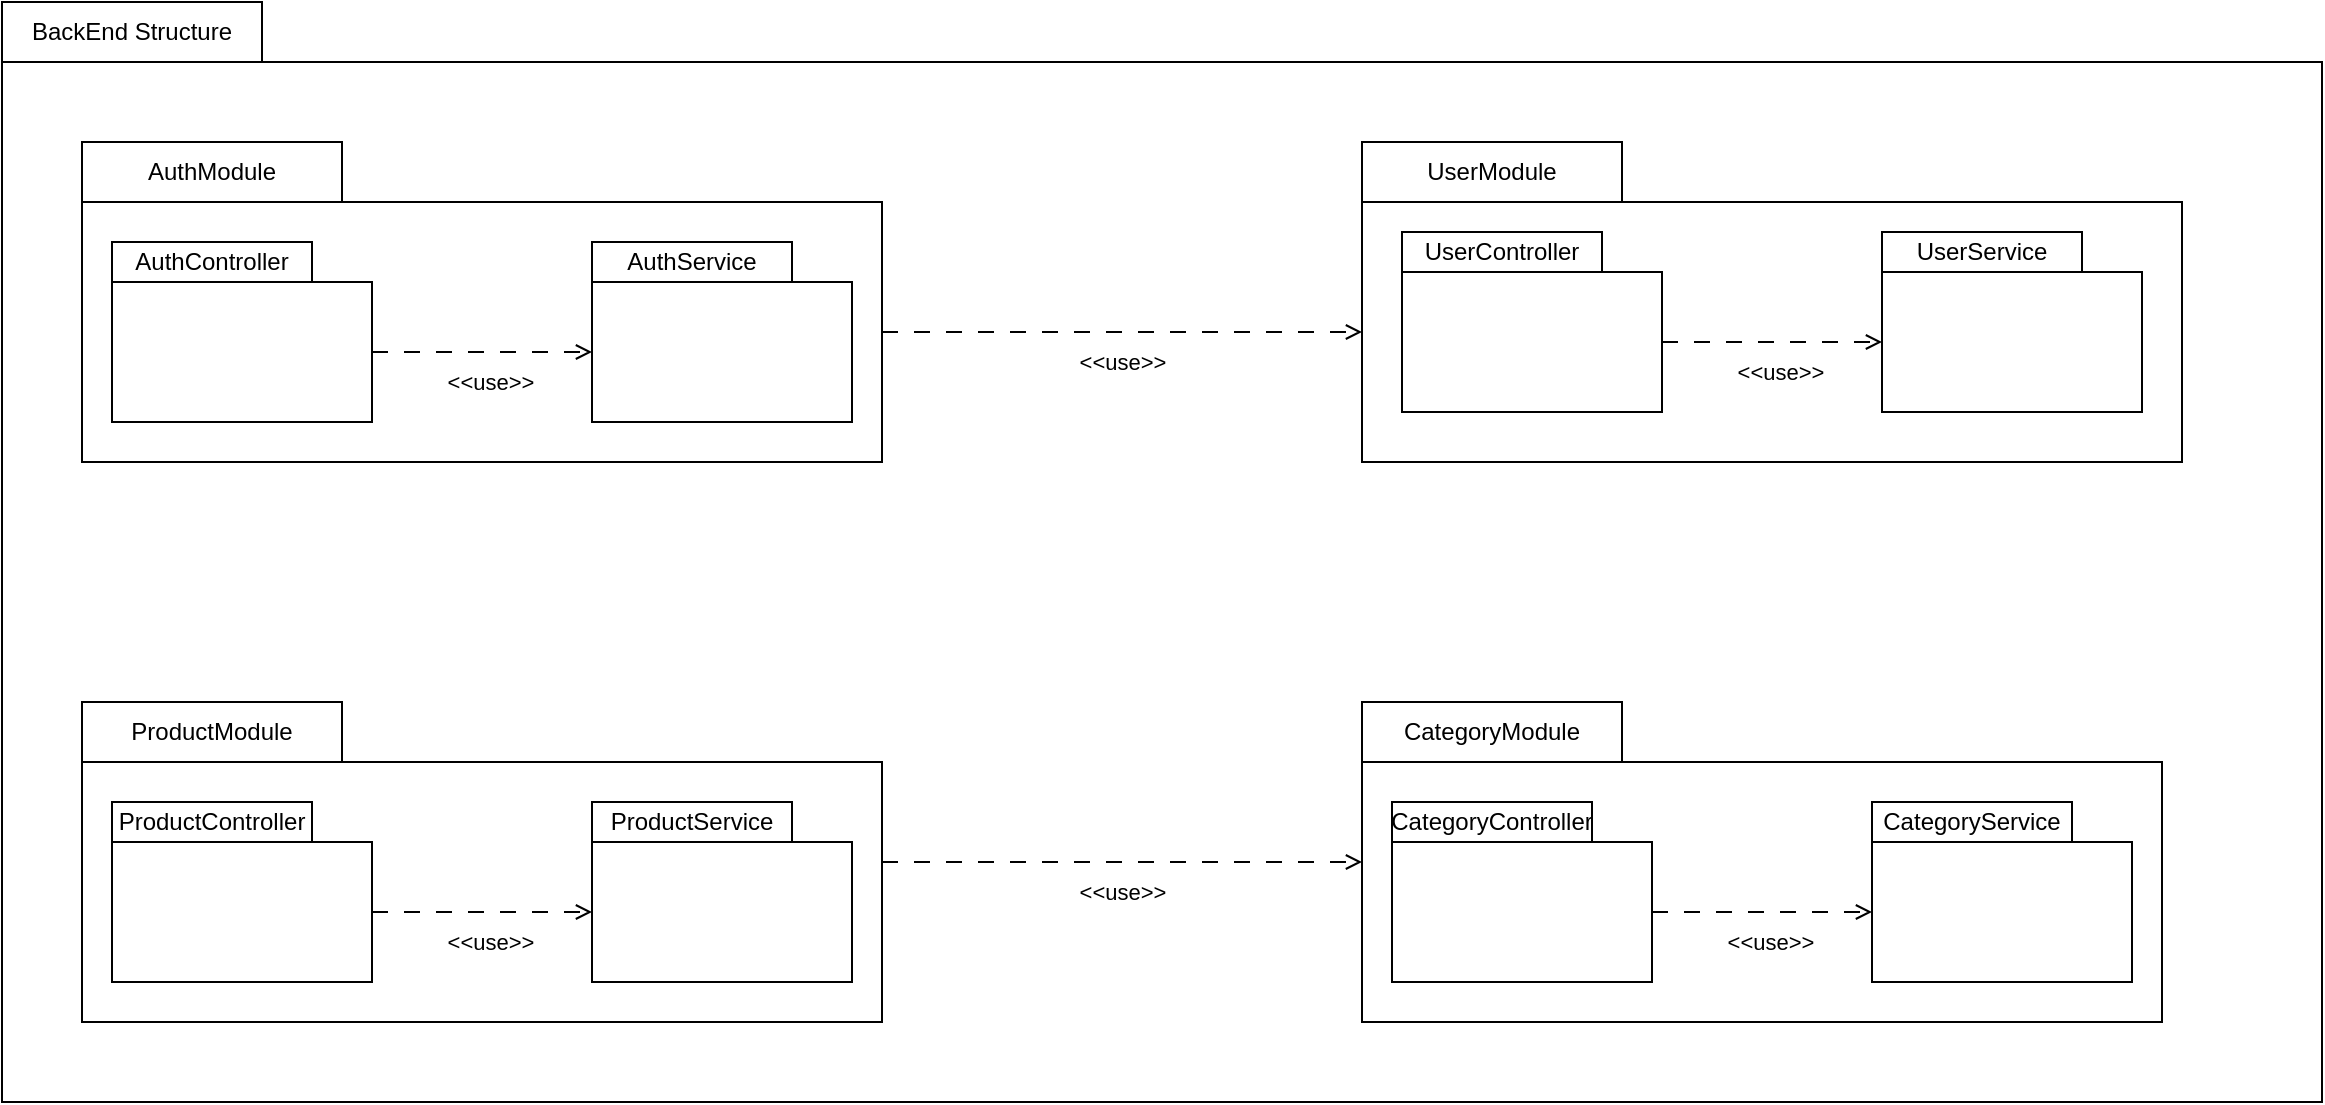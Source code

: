 <mxfile version="24.9.2">
  <diagram name="Page-1" id="mPM8BlAELtB1QPcIt9uX">
    <mxGraphModel dx="2410" dy="696" grid="1" gridSize="10" guides="1" tooltips="1" connect="1" arrows="1" fold="1" page="1" pageScale="1" pageWidth="850" pageHeight="1100" math="0" shadow="0">
      <root>
        <mxCell id="0" />
        <mxCell id="1" parent="0" />
        <mxCell id="DPF2yrT6IQbbPqu1qaYU-23" value="" style="rounded=0;whiteSpace=wrap;html=1;fillColor=none;" vertex="1" parent="1">
          <mxGeometry x="640" y="190" width="410" height="130" as="geometry" />
        </mxCell>
        <mxCell id="DPF2yrT6IQbbPqu1qaYU-24" value="UserModule" style="rounded=0;whiteSpace=wrap;html=1;fillColor=none;" vertex="1" parent="1">
          <mxGeometry x="640" y="160" width="130" height="30" as="geometry" />
        </mxCell>
        <mxCell id="DPF2yrT6IQbbPqu1qaYU-35" style="edgeStyle=orthogonalEdgeStyle;rounded=0;orthogonalLoop=1;jettySize=auto;html=1;exitX=1;exitY=0.5;exitDx=0;exitDy=0;entryX=0;entryY=0.5;entryDx=0;entryDy=0;dashed=1;dashPattern=8 8;endArrow=open;endFill=0;" edge="1" parent="1" source="DPF2yrT6IQbbPqu1qaYU-30" target="DPF2yrT6IQbbPqu1qaYU-32">
          <mxGeometry relative="1" as="geometry" />
        </mxCell>
        <mxCell id="DPF2yrT6IQbbPqu1qaYU-36" value="&amp;lt;&amp;lt;use&amp;gt;&amp;gt;" style="edgeLabel;html=1;align=center;verticalAlign=middle;resizable=0;points=[];" vertex="1" connectable="0" parent="DPF2yrT6IQbbPqu1qaYU-35">
          <mxGeometry x="0.061" relative="1" as="geometry">
            <mxPoint y="15" as="offset" />
          </mxGeometry>
        </mxCell>
        <mxCell id="DPF2yrT6IQbbPqu1qaYU-30" value="" style="rounded=0;whiteSpace=wrap;html=1;fillColor=none;" vertex="1" parent="1">
          <mxGeometry x="660" y="225" width="130" height="70" as="geometry" />
        </mxCell>
        <mxCell id="DPF2yrT6IQbbPqu1qaYU-31" value="UserController" style="rounded=0;whiteSpace=wrap;html=1;fillColor=none;" vertex="1" parent="1">
          <mxGeometry x="660" y="205" width="100" height="20" as="geometry" />
        </mxCell>
        <mxCell id="DPF2yrT6IQbbPqu1qaYU-32" value="" style="rounded=0;whiteSpace=wrap;html=1;fillColor=none;" vertex="1" parent="1">
          <mxGeometry x="900" y="225" width="130" height="70" as="geometry" />
        </mxCell>
        <mxCell id="DPF2yrT6IQbbPqu1qaYU-33" value="UserService" style="rounded=0;whiteSpace=wrap;html=1;fillColor=none;" vertex="1" parent="1">
          <mxGeometry x="900" y="205" width="100" height="20" as="geometry" />
        </mxCell>
        <mxCell id="DPF2yrT6IQbbPqu1qaYU-39" value="" style="rounded=0;whiteSpace=wrap;html=1;fillColor=none;" vertex="1" parent="1">
          <mxGeometry x="640" y="470" width="400" height="130" as="geometry" />
        </mxCell>
        <mxCell id="DPF2yrT6IQbbPqu1qaYU-40" value="CategoryModule" style="rounded=0;whiteSpace=wrap;html=1;fillColor=none;" vertex="1" parent="1">
          <mxGeometry x="640" y="440" width="130" height="30" as="geometry" />
        </mxCell>
        <mxCell id="DPF2yrT6IQbbPqu1qaYU-41" style="edgeStyle=orthogonalEdgeStyle;rounded=0;orthogonalLoop=1;jettySize=auto;html=1;exitX=1;exitY=0.5;exitDx=0;exitDy=0;entryX=0;entryY=0.5;entryDx=0;entryDy=0;dashed=1;dashPattern=8 8;endArrow=open;endFill=0;" edge="1" parent="1" source="DPF2yrT6IQbbPqu1qaYU-43" target="DPF2yrT6IQbbPqu1qaYU-45">
          <mxGeometry relative="1" as="geometry" />
        </mxCell>
        <mxCell id="DPF2yrT6IQbbPqu1qaYU-42" value="&amp;lt;&amp;lt;use&amp;gt;&amp;gt;" style="edgeLabel;html=1;align=center;verticalAlign=middle;resizable=0;points=[];" vertex="1" connectable="0" parent="DPF2yrT6IQbbPqu1qaYU-41">
          <mxGeometry x="0.061" relative="1" as="geometry">
            <mxPoint y="15" as="offset" />
          </mxGeometry>
        </mxCell>
        <mxCell id="DPF2yrT6IQbbPqu1qaYU-43" value="" style="rounded=0;whiteSpace=wrap;html=1;fillColor=none;" vertex="1" parent="1">
          <mxGeometry x="655" y="510" width="130" height="70" as="geometry" />
        </mxCell>
        <mxCell id="DPF2yrT6IQbbPqu1qaYU-44" value="Category&lt;span style=&quot;background-color: initial;&quot;&gt;Controller&lt;/span&gt;" style="rounded=0;whiteSpace=wrap;html=1;fillColor=none;" vertex="1" parent="1">
          <mxGeometry x="655" y="490" width="100" height="20" as="geometry" />
        </mxCell>
        <mxCell id="DPF2yrT6IQbbPqu1qaYU-45" value="" style="rounded=0;whiteSpace=wrap;html=1;fillColor=none;" vertex="1" parent="1">
          <mxGeometry x="895" y="510" width="130" height="70" as="geometry" />
        </mxCell>
        <mxCell id="DPF2yrT6IQbbPqu1qaYU-46" value="CategoryService" style="rounded=0;whiteSpace=wrap;html=1;fillColor=none;" vertex="1" parent="1">
          <mxGeometry x="895" y="490" width="100" height="20" as="geometry" />
        </mxCell>
        <mxCell id="DPF2yrT6IQbbPqu1qaYU-55" value="" style="rounded=0;whiteSpace=wrap;html=1;fillColor=none;" vertex="1" parent="1">
          <mxGeometry y="470" width="400" height="130" as="geometry" />
        </mxCell>
        <mxCell id="DPF2yrT6IQbbPqu1qaYU-56" value="ProductModule" style="rounded=0;whiteSpace=wrap;html=1;fillColor=none;" vertex="1" parent="1">
          <mxGeometry y="440" width="130" height="30" as="geometry" />
        </mxCell>
        <mxCell id="DPF2yrT6IQbbPqu1qaYU-57" style="edgeStyle=orthogonalEdgeStyle;rounded=0;orthogonalLoop=1;jettySize=auto;html=1;exitX=1;exitY=0.5;exitDx=0;exitDy=0;entryX=0;entryY=0.5;entryDx=0;entryDy=0;dashed=1;dashPattern=8 8;endArrow=open;endFill=0;" edge="1" parent="1" source="DPF2yrT6IQbbPqu1qaYU-59" target="DPF2yrT6IQbbPqu1qaYU-61">
          <mxGeometry relative="1" as="geometry" />
        </mxCell>
        <mxCell id="DPF2yrT6IQbbPqu1qaYU-58" value="&amp;lt;&amp;lt;use&amp;gt;&amp;gt;" style="edgeLabel;html=1;align=center;verticalAlign=middle;resizable=0;points=[];" vertex="1" connectable="0" parent="DPF2yrT6IQbbPqu1qaYU-57">
          <mxGeometry x="0.061" relative="1" as="geometry">
            <mxPoint y="15" as="offset" />
          </mxGeometry>
        </mxCell>
        <mxCell id="DPF2yrT6IQbbPqu1qaYU-59" value="" style="rounded=0;whiteSpace=wrap;html=1;fillColor=none;" vertex="1" parent="1">
          <mxGeometry x="15" y="510" width="130" height="70" as="geometry" />
        </mxCell>
        <mxCell id="DPF2yrT6IQbbPqu1qaYU-60" value="&lt;span style=&quot;background-color: initial;&quot;&gt;ProductController&lt;/span&gt;" style="rounded=0;whiteSpace=wrap;html=1;fillColor=none;" vertex="1" parent="1">
          <mxGeometry x="15" y="490" width="100" height="20" as="geometry" />
        </mxCell>
        <mxCell id="DPF2yrT6IQbbPqu1qaYU-61" value="" style="rounded=0;whiteSpace=wrap;html=1;fillColor=none;" vertex="1" parent="1">
          <mxGeometry x="255" y="510" width="130" height="70" as="geometry" />
        </mxCell>
        <mxCell id="DPF2yrT6IQbbPqu1qaYU-62" value="ProductService" style="rounded=0;whiteSpace=wrap;html=1;fillColor=none;" vertex="1" parent="1">
          <mxGeometry x="255" y="490" width="100" height="20" as="geometry" />
        </mxCell>
        <mxCell id="DPF2yrT6IQbbPqu1qaYU-71" style="edgeStyle=orthogonalEdgeStyle;rounded=0;orthogonalLoop=1;jettySize=auto;html=1;exitX=1;exitY=0.5;exitDx=0;exitDy=0;entryX=0;entryY=0.5;entryDx=0;entryDy=0;dashed=1;dashPattern=8 8;endArrow=open;endFill=0;" edge="1" parent="1" source="DPF2yrT6IQbbPqu1qaYU-63" target="DPF2yrT6IQbbPqu1qaYU-23">
          <mxGeometry relative="1" as="geometry" />
        </mxCell>
        <mxCell id="DPF2yrT6IQbbPqu1qaYU-72" value="&amp;lt;&amp;lt;use&amp;gt;&amp;gt;" style="edgeLabel;html=1;align=center;verticalAlign=middle;resizable=0;points=[];" vertex="1" connectable="0" parent="DPF2yrT6IQbbPqu1qaYU-71">
          <mxGeometry x="0.067" y="-5" relative="1" as="geometry">
            <mxPoint x="-8" y="10" as="offset" />
          </mxGeometry>
        </mxCell>
        <mxCell id="DPF2yrT6IQbbPqu1qaYU-63" value="" style="rounded=0;whiteSpace=wrap;html=1;fillColor=none;" vertex="1" parent="1">
          <mxGeometry y="190" width="400" height="130" as="geometry" />
        </mxCell>
        <mxCell id="DPF2yrT6IQbbPqu1qaYU-64" value="AuthModule" style="rounded=0;whiteSpace=wrap;html=1;fillColor=none;" vertex="1" parent="1">
          <mxGeometry y="160" width="130" height="30" as="geometry" />
        </mxCell>
        <mxCell id="DPF2yrT6IQbbPqu1qaYU-65" style="edgeStyle=orthogonalEdgeStyle;rounded=0;orthogonalLoop=1;jettySize=auto;html=1;exitX=1;exitY=0.5;exitDx=0;exitDy=0;entryX=0;entryY=0.5;entryDx=0;entryDy=0;dashed=1;dashPattern=8 8;endArrow=open;endFill=0;" edge="1" parent="1" source="DPF2yrT6IQbbPqu1qaYU-67" target="DPF2yrT6IQbbPqu1qaYU-69">
          <mxGeometry relative="1" as="geometry" />
        </mxCell>
        <mxCell id="DPF2yrT6IQbbPqu1qaYU-66" value="&amp;lt;&amp;lt;use&amp;gt;&amp;gt;" style="edgeLabel;html=1;align=center;verticalAlign=middle;resizable=0;points=[];" vertex="1" connectable="0" parent="DPF2yrT6IQbbPqu1qaYU-65">
          <mxGeometry x="0.061" relative="1" as="geometry">
            <mxPoint y="15" as="offset" />
          </mxGeometry>
        </mxCell>
        <mxCell id="DPF2yrT6IQbbPqu1qaYU-67" value="" style="rounded=0;whiteSpace=wrap;html=1;fillColor=none;" vertex="1" parent="1">
          <mxGeometry x="15" y="230" width="130" height="70" as="geometry" />
        </mxCell>
        <mxCell id="DPF2yrT6IQbbPqu1qaYU-68" value="Auth&lt;span style=&quot;background-color: initial;&quot;&gt;Controller&lt;/span&gt;" style="rounded=0;whiteSpace=wrap;html=1;fillColor=none;" vertex="1" parent="1">
          <mxGeometry x="15" y="210" width="100" height="20" as="geometry" />
        </mxCell>
        <mxCell id="DPF2yrT6IQbbPqu1qaYU-69" value="" style="rounded=0;whiteSpace=wrap;html=1;fillColor=none;" vertex="1" parent="1">
          <mxGeometry x="255" y="230" width="130" height="70" as="geometry" />
        </mxCell>
        <mxCell id="DPF2yrT6IQbbPqu1qaYU-70" value="AuthService" style="rounded=0;whiteSpace=wrap;html=1;fillColor=none;" vertex="1" parent="1">
          <mxGeometry x="255" y="210" width="100" height="20" as="geometry" />
        </mxCell>
        <mxCell id="DPF2yrT6IQbbPqu1qaYU-73" style="edgeStyle=orthogonalEdgeStyle;rounded=0;orthogonalLoop=1;jettySize=auto;html=1;exitX=1;exitY=0.5;exitDx=0;exitDy=0;entryX=0;entryY=0.5;entryDx=0;entryDy=0;dashed=1;dashPattern=8 8;endArrow=open;endFill=0;" edge="1" parent="1">
          <mxGeometry relative="1" as="geometry">
            <mxPoint x="400" y="520" as="sourcePoint" />
            <mxPoint x="640" y="520" as="targetPoint" />
          </mxGeometry>
        </mxCell>
        <mxCell id="DPF2yrT6IQbbPqu1qaYU-74" value="&amp;lt;&amp;lt;use&amp;gt;&amp;gt;" style="edgeLabel;html=1;align=center;verticalAlign=middle;resizable=0;points=[];" vertex="1" connectable="0" parent="DPF2yrT6IQbbPqu1qaYU-73">
          <mxGeometry x="0.067" y="-5" relative="1" as="geometry">
            <mxPoint x="-8" y="10" as="offset" />
          </mxGeometry>
        </mxCell>
        <mxCell id="DPF2yrT6IQbbPqu1qaYU-75" value="" style="rounded=0;whiteSpace=wrap;html=1;fillColor=none;" vertex="1" parent="1">
          <mxGeometry x="-40" y="120" width="1160" height="520" as="geometry" />
        </mxCell>
        <mxCell id="DPF2yrT6IQbbPqu1qaYU-76" value="BackEnd Structure" style="rounded=0;whiteSpace=wrap;html=1;fillColor=none;" vertex="1" parent="1">
          <mxGeometry x="-40" y="90" width="130" height="30" as="geometry" />
        </mxCell>
      </root>
    </mxGraphModel>
  </diagram>
</mxfile>
